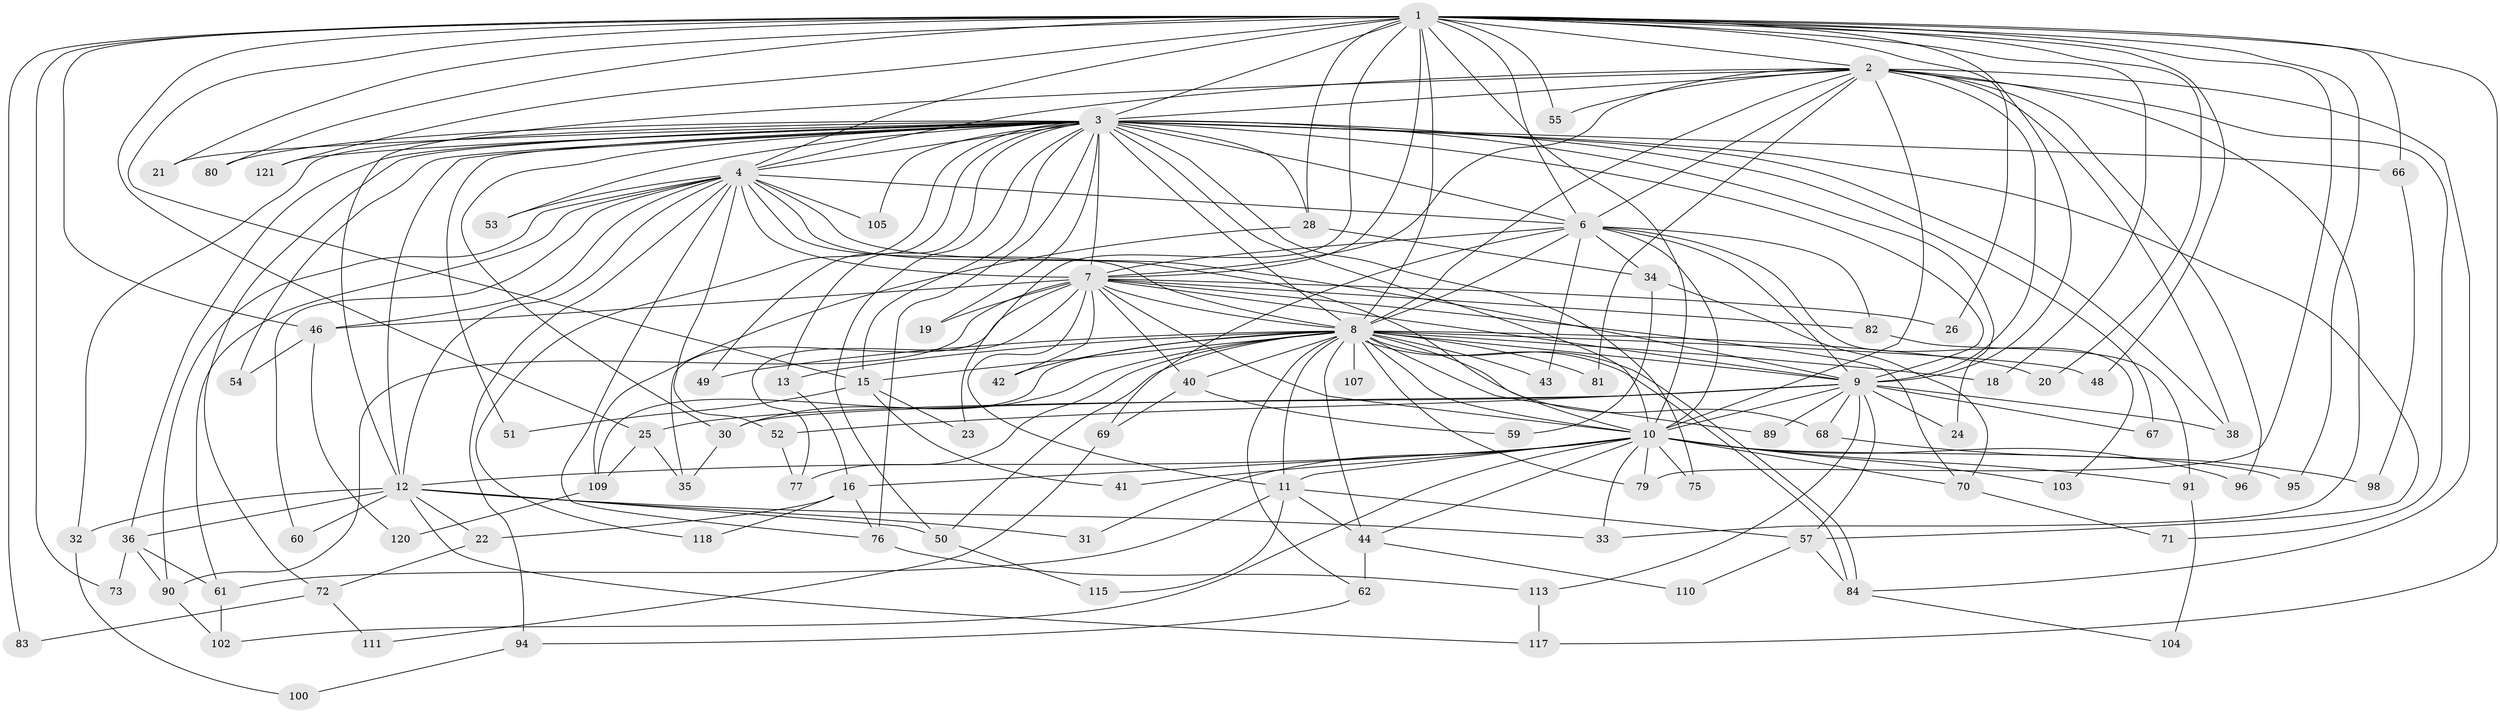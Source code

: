 // Generated by graph-tools (version 1.1) at 2025/23/03/03/25 07:23:46]
// undirected, 90 vertices, 220 edges
graph export_dot {
graph [start="1"]
  node [color=gray90,style=filled];
  1 [super="+64"];
  2 [super="+29"];
  3 [super="+5"];
  4 [super="+65"];
  6 [super="+27"];
  7 [super="+85"];
  8 [super="+14"];
  9 [super="+47"];
  10 [super="+39"];
  11 [super="+63"];
  12 [super="+58"];
  13;
  15 [super="+17"];
  16;
  18;
  19;
  20;
  21;
  22;
  23;
  24;
  25;
  26;
  28;
  30 [super="+37"];
  31;
  32;
  33 [super="+86"];
  34;
  35 [super="+101"];
  36;
  38 [super="+56"];
  40 [super="+78"];
  41 [super="+114"];
  42;
  43;
  44 [super="+45"];
  46;
  48;
  49;
  50 [super="+106"];
  51;
  52 [super="+97"];
  53;
  54;
  55;
  57 [super="+99"];
  59;
  60;
  61 [super="+74"];
  62;
  66;
  67;
  68;
  69;
  70 [super="+87"];
  71;
  72;
  73;
  75;
  76 [super="+108"];
  77;
  79 [super="+88"];
  80;
  81;
  82;
  83;
  84 [super="+92"];
  89;
  90 [super="+93"];
  91;
  94;
  95;
  96;
  98;
  100;
  102 [super="+112"];
  103;
  104;
  105;
  107;
  109 [super="+116"];
  110;
  111;
  113;
  115;
  117 [super="+119"];
  118;
  120;
  121;
  1 -- 2;
  1 -- 3 [weight=2];
  1 -- 4 [weight=2];
  1 -- 6;
  1 -- 7;
  1 -- 8 [weight=2];
  1 -- 9;
  1 -- 10;
  1 -- 18;
  1 -- 20;
  1 -- 21;
  1 -- 23;
  1 -- 25;
  1 -- 26;
  1 -- 28;
  1 -- 46;
  1 -- 48;
  1 -- 55;
  1 -- 66;
  1 -- 73;
  1 -- 79;
  1 -- 80;
  1 -- 83;
  1 -- 95;
  1 -- 117;
  1 -- 121;
  1 -- 15;
  2 -- 3 [weight=2];
  2 -- 4;
  2 -- 6;
  2 -- 7;
  2 -- 8;
  2 -- 9;
  2 -- 10;
  2 -- 81;
  2 -- 96;
  2 -- 33;
  2 -- 55;
  2 -- 38;
  2 -- 71;
  2 -- 12;
  2 -- 84;
  3 -- 4 [weight=2];
  3 -- 6 [weight=2];
  3 -- 7 [weight=2];
  3 -- 8 [weight=2];
  3 -- 9 [weight=2];
  3 -- 10 [weight=2];
  3 -- 13;
  3 -- 19;
  3 -- 21;
  3 -- 24;
  3 -- 28;
  3 -- 32;
  3 -- 49;
  3 -- 51;
  3 -- 57;
  3 -- 66;
  3 -- 72;
  3 -- 67;
  3 -- 75;
  3 -- 15;
  3 -- 80;
  3 -- 30;
  3 -- 36;
  3 -- 38;
  3 -- 105;
  3 -- 50;
  3 -- 53;
  3 -- 54;
  3 -- 118;
  3 -- 121;
  3 -- 76;
  3 -- 12;
  4 -- 6;
  4 -- 7;
  4 -- 8 [weight=2];
  4 -- 9;
  4 -- 10;
  4 -- 12;
  4 -- 46;
  4 -- 52;
  4 -- 53;
  4 -- 60;
  4 -- 61;
  4 -- 76;
  4 -- 90;
  4 -- 94;
  4 -- 105;
  6 -- 7;
  6 -- 8;
  6 -- 9;
  6 -- 10 [weight=2];
  6 -- 34;
  6 -- 43;
  6 -- 82;
  6 -- 69;
  6 -- 103;
  7 -- 8;
  7 -- 9;
  7 -- 10;
  7 -- 11;
  7 -- 19;
  7 -- 26;
  7 -- 35;
  7 -- 42;
  7 -- 70;
  7 -- 77;
  7 -- 82;
  7 -- 90;
  7 -- 46;
  7 -- 40;
  8 -- 9 [weight=2];
  8 -- 10;
  8 -- 11;
  8 -- 13;
  8 -- 20;
  8 -- 40 [weight=2];
  8 -- 42;
  8 -- 44;
  8 -- 48;
  8 -- 49;
  8 -- 68;
  8 -- 77;
  8 -- 84;
  8 -- 84;
  8 -- 89;
  8 -- 107 [weight=2];
  8 -- 43;
  8 -- 15;
  8 -- 81;
  8 -- 18;
  8 -- 62;
  8 -- 30;
  8 -- 109;
  8 -- 79;
  8 -- 50;
  9 -- 10;
  9 -- 24;
  9 -- 25;
  9 -- 30;
  9 -- 52;
  9 -- 57;
  9 -- 67;
  9 -- 68;
  9 -- 89;
  9 -- 113;
  9 -- 38;
  10 -- 12;
  10 -- 16;
  10 -- 31;
  10 -- 33;
  10 -- 70;
  10 -- 75;
  10 -- 91;
  10 -- 95;
  10 -- 96;
  10 -- 103;
  10 -- 41;
  10 -- 102;
  10 -- 11;
  10 -- 44;
  10 -- 79;
  11 -- 61;
  11 -- 44;
  11 -- 115;
  11 -- 57;
  12 -- 22;
  12 -- 31;
  12 -- 32;
  12 -- 36;
  12 -- 50;
  12 -- 33;
  12 -- 60;
  12 -- 117;
  13 -- 16;
  15 -- 51;
  15 -- 41;
  15 -- 23;
  16 -- 22;
  16 -- 76;
  16 -- 118;
  22 -- 72;
  25 -- 35;
  25 -- 109;
  28 -- 34;
  28 -- 109;
  30 -- 35;
  32 -- 100;
  34 -- 59;
  34 -- 70;
  36 -- 73;
  36 -- 90;
  36 -- 61;
  40 -- 59;
  40 -- 69;
  44 -- 110;
  44 -- 62;
  46 -- 54;
  46 -- 120;
  50 -- 115;
  52 -- 77;
  57 -- 84;
  57 -- 110;
  61 -- 102;
  62 -- 94;
  66 -- 98;
  68 -- 98;
  69 -- 111;
  70 -- 71;
  72 -- 83;
  72 -- 111;
  76 -- 113;
  82 -- 91;
  84 -- 104;
  90 -- 102;
  91 -- 104;
  94 -- 100;
  109 -- 120;
  113 -- 117;
}
